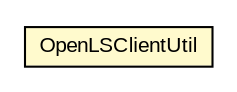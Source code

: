 #!/usr/local/bin/dot
#
# Class diagram 
# Generated by UMLGraph version R5_6-24-gf6e263 (http://www.umlgraph.org/)
#

digraph G {
	edge [fontname="arial",fontsize=10,labelfontname="arial",labelfontsize=10];
	node [fontname="arial",fontsize=10,shape=plaintext];
	nodesep=0.25;
	ranksep=0.5;
	// nl.mineleni.cbsviewer.servlet.gazetteer.lusclient.OpenLSClientUtil
	c3118 [label=<<table title="nl.mineleni.cbsviewer.servlet.gazetteer.lusclient.OpenLSClientUtil" border="0" cellborder="1" cellspacing="0" cellpadding="2" port="p" bgcolor="lemonChiffon" href="./OpenLSClientUtil.html">
		<tr><td><table border="0" cellspacing="0" cellpadding="1">
<tr><td align="center" balign="center"> OpenLSClientUtil </td></tr>
		</table></td></tr>
		</table>>, URL="./OpenLSClientUtil.html", fontname="arial", fontcolor="black", fontsize=10.0];
}

